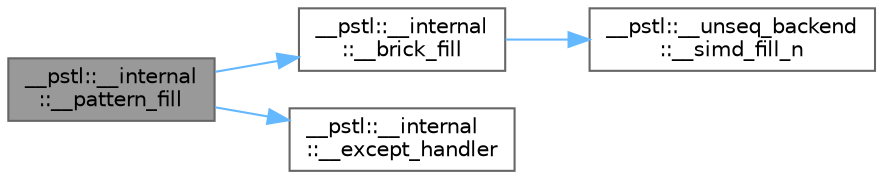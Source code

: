 digraph "__pstl::__internal::__pattern_fill"
{
 // LATEX_PDF_SIZE
  bgcolor="transparent";
  edge [fontname=Helvetica,fontsize=10,labelfontname=Helvetica,labelfontsize=10];
  node [fontname=Helvetica,fontsize=10,shape=box,height=0.2,width=0.4];
  rankdir="LR";
  Node1 [id="Node000001",label="__pstl::__internal\l::__pattern_fill",height=0.2,width=0.4,color="gray40", fillcolor="grey60", style="filled", fontcolor="black",tooltip=" "];
  Node1 -> Node2 [id="edge4_Node000001_Node000002",color="steelblue1",style="solid",tooltip=" "];
  Node2 [id="Node000002",label="__pstl::__internal\l::__brick_fill",height=0.2,width=0.4,color="grey40", fillcolor="white", style="filled",URL="$namespace____pstl_1_1____internal.html#a8609d730151cea711f5568745830001b",tooltip=" "];
  Node2 -> Node3 [id="edge5_Node000002_Node000003",color="steelblue1",style="solid",tooltip=" "];
  Node3 [id="Node000003",label="__pstl::__unseq_backend\l::__simd_fill_n",height=0.2,width=0.4,color="grey40", fillcolor="white", style="filled",URL="$namespace____pstl_1_1____unseq__backend.html#a983f96df75978314ca65ca251d12dcca",tooltip=" "];
  Node1 -> Node4 [id="edge6_Node000001_Node000004",color="steelblue1",style="solid",tooltip=" "];
  Node4 [id="Node000004",label="__pstl::__internal\l::__except_handler",height=0.2,width=0.4,color="grey40", fillcolor="white", style="filled",URL="$namespace____pstl_1_1____internal.html#a9e83352cee63f3312126c9e33e7ae17b",tooltip=" "];
}
